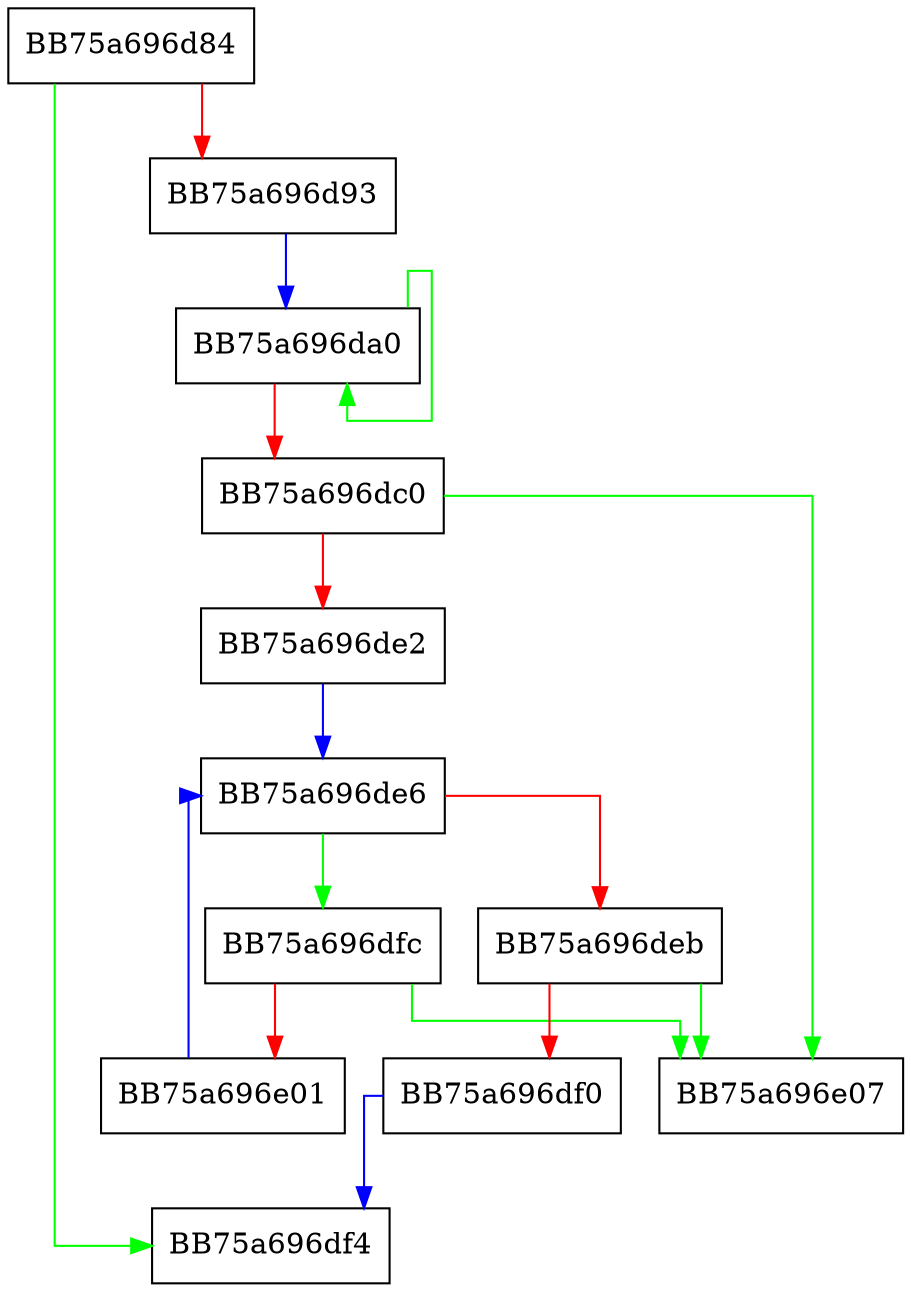 digraph get_error_string {
  node [shape="box"];
  graph [splines=ortho];
  BB75a696d84 -> BB75a696df4 [color="green"];
  BB75a696d84 -> BB75a696d93 [color="red"];
  BB75a696d93 -> BB75a696da0 [color="blue"];
  BB75a696da0 -> BB75a696da0 [color="green"];
  BB75a696da0 -> BB75a696dc0 [color="red"];
  BB75a696dc0 -> BB75a696e07 [color="green"];
  BB75a696dc0 -> BB75a696de2 [color="red"];
  BB75a696de2 -> BB75a696de6 [color="blue"];
  BB75a696de6 -> BB75a696dfc [color="green"];
  BB75a696de6 -> BB75a696deb [color="red"];
  BB75a696deb -> BB75a696e07 [color="green"];
  BB75a696deb -> BB75a696df0 [color="red"];
  BB75a696df0 -> BB75a696df4 [color="blue"];
  BB75a696dfc -> BB75a696e07 [color="green"];
  BB75a696dfc -> BB75a696e01 [color="red"];
  BB75a696e01 -> BB75a696de6 [color="blue"];
}